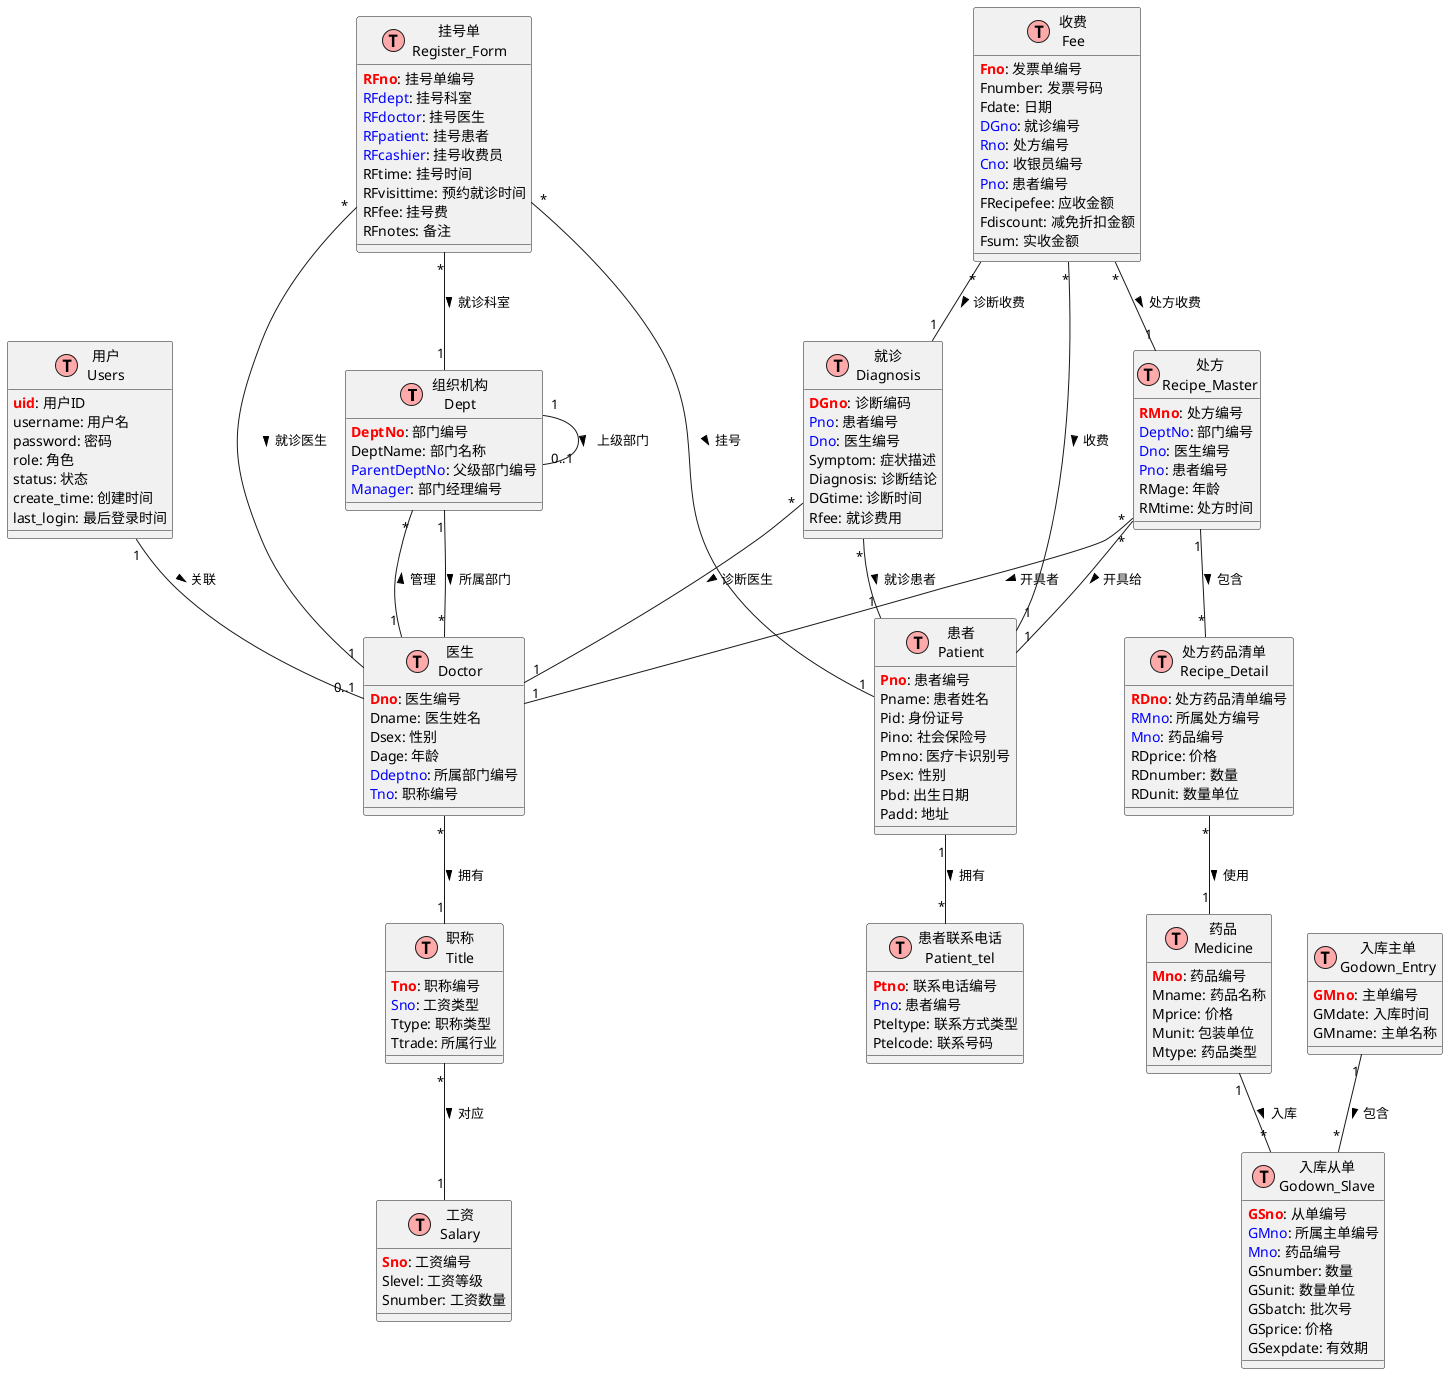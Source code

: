 @startuml HIS-ER-Diagram

' 设置样式
!define Table(name,desc) class name as "desc" << (T,#FFAAAA) >>
!define primary_key(x) <b><color:red>x</color></b>
!define foreign_key(x) <color:blue>x</color>
!define normal_field(x) <color:black>x</color>

' 实体定义
Table(HIS_A_Dept, "组织机构\nDept") {
    primary_key(DeptNo): 部门编号
    normal_field(DeptName): 部门名称
    foreign_key(ParentDeptNo): 父级部门编号
    foreign_key(Manager): 部门经理编号
}

Table(HIS_A_Doctor, "医生\nDoctor") {
    primary_key(Dno): 医生编号
    normal_field(Dname): 医生姓名
    normal_field(Dsex): 性别
    normal_field(Dage): 年龄
    foreign_key(Ddeptno): 所属部门编号
    foreign_key(Tno): 职称编号
}

Table(HIS_A_Title, "职称\nTitle") {
    primary_key(Tno): 职称编号
    foreign_key(Sno): 工资类型
    normal_field(Ttype): 职称类型
    normal_field(Ttrade): 所属行业
}

Table(HIS_A_Salary, "工资\nSalary") {
    primary_key(Sno): 工资编号
    normal_field(Slevel): 工资等级
    normal_field(Snumber): 工资数量
}

Table(HIS_A_Patient, "患者\nPatient") {
    primary_key(Pno): 患者编号
    normal_field(Pname): 患者姓名
    normal_field(Pid): 身份证号
    normal_field(Pino): 社会保险号
    normal_field(Pmno): 医疗卡识别号
    normal_field(Psex): 性别
    normal_field(Pbd): 出生日期
    normal_field(Padd): 地址
}

Table(HIS_A_Patient_tel, "患者联系电话\nPatient_tel") {
    primary_key(Ptno): 联系电话编号
    foreign_key(Pno): 患者编号
    normal_field(Pteltype): 联系方式类型
    normal_field(Ptelcode): 联系号码
}

Table(HIS_A_Medicine, "药品\nMedicine") {
    primary_key(Mno): 药品编号
    normal_field(Mname): 药品名称
    normal_field(Mprice): 价格
    normal_field(Munit): 包装单位
    normal_field(Mtype): 药品类型
}

Table(HIS_A_Godown_Entry, "入库主单\nGodown_Entry") {
    primary_key(GMno): 主单编号
    normal_field(GMdate): 入库时间
    normal_field(GMname): 主单名称
}

Table(HIS_A_Godown_Slave, "入库从单\nGodown_Slave") {
    primary_key(GSno): 从单编号
    foreign_key(GMno): 所属主单编号
    foreign_key(Mno): 药品编号
    normal_field(GSnumber): 数量
    normal_field(GSunit): 数量单位
    normal_field(GSbatch): 批次号
    normal_field(GSprice): 价格
    normal_field(GSexpdate): 有效期
}

Table(HIS_A_Register_Form, "挂号单\nRegister_Form") {
    primary_key(RFno): 挂号单编号
    foreign_key(RFdept): 挂号科室
    foreign_key(RFdoctor): 挂号医生
    foreign_key(RFpatient): 挂号患者
    foreign_key(RFcashier): 挂号收费员
    normal_field(RFtime): 挂号时间
    normal_field(RFvisittime): 预约就诊时间
    normal_field(RFfee): 挂号费
    normal_field(RFnotes): 备注
}

Table(HIS_A_Diagnosis, "就诊\nDiagnosis") {
    primary_key(DGno): 诊断编码
    foreign_key(Pno): 患者编号
    foreign_key(Dno): 医生编号
    normal_field(Symptom): 症状描述
    normal_field(Diagnosis): 诊断结论
    normal_field(DGtime): 诊断时间
    normal_field(Rfee): 就诊费用
}

Table(HIS_A_Recipe_Master, "处方\nRecipe_Master") {
    primary_key(RMno): 处方编号
    foreign_key(DeptNo): 部门编号
    foreign_key(Dno): 医生编号
    foreign_key(Pno): 患者编号
    normal_field(RMage): 年龄
    normal_field(RMtime): 处方时间
}

Table(HIS_A_Recipe_Detail, "处方药品清单\nRecipe_Detail") {
    primary_key(RDno): 处方药品清单编号
    foreign_key(RMno): 所属处方编号
    foreign_key(Mno): 药品编号
    normal_field(RDprice): 价格
    normal_field(RDnumber): 数量
    normal_field(RDunit): 数量单位
}

Table(HIS_A_Fee, "收费\nFee") {
    primary_key(Fno): 发票单编号
    normal_field(Fnumber): 发票号码
    normal_field(Fdate): 日期
    foreign_key(DGno): 就诊编号
    foreign_key(Rno): 处方编号
    foreign_key(Cno): 收银员编号
    foreign_key(Pno): 患者编号
    normal_field(FRecipefee): 应收金额
    normal_field(Fdiscount): 减免折扣金额
    normal_field(Fsum): 实收金额
}

Table(HIS_A_Users, "用户\nUsers") {
    primary_key(uid): 用户ID
    normal_field(username): 用户名
    normal_field(password): 密码
    normal_field(role): 角色
    normal_field(status): 状态
    normal_field(create_time): 创建时间
    normal_field(last_login): 最后登录时间
}

' 关系定义
HIS_A_Dept "1" -- "0..1" HIS_A_Dept : 上级部门 >
HIS_A_Dept "1" -- "*" HIS_A_Doctor : 所属部门 >
HIS_A_Doctor "1" -- "*" HIS_A_Dept : 管理 >
HIS_A_Doctor "*" -- "1" HIS_A_Title : 拥有 >
HIS_A_Title "*" -- "1" HIS_A_Salary : 对应 >
HIS_A_Patient "1" -- "*" HIS_A_Patient_tel : 拥有 >
HIS_A_Medicine "1" -- "*" HIS_A_Godown_Slave : 入库 >
HIS_A_Godown_Entry "1" -- "*" HIS_A_Godown_Slave : 包含 >
HIS_A_Register_Form "*" -- "1" HIS_A_Patient : 挂号 >
HIS_A_Register_Form "*" -- "1" HIS_A_Doctor : 就诊医生 >
HIS_A_Register_Form "*" -- "1" HIS_A_Dept : 就诊科室 >
HIS_A_Diagnosis "*" -- "1" HIS_A_Patient : 就诊患者 >
HIS_A_Diagnosis "*" -- "1" HIS_A_Doctor : 诊断医生 >
HIS_A_Recipe_Master "1" -- "*" HIS_A_Recipe_Detail : 包含 >
HIS_A_Recipe_Master "*" -- "1" HIS_A_Patient : 开具给 >
HIS_A_Recipe_Master "*" -- "1" HIS_A_Doctor : 开具者 >
HIS_A_Recipe_Detail "*" -- "1" HIS_A_Medicine : 使用 >
HIS_A_Fee "*" -- "1" HIS_A_Patient : 收费 >
HIS_A_Fee "*" -- "1" HIS_A_Recipe_Master : 处方收费 >
HIS_A_Fee "*" -- "1" HIS_A_Diagnosis : 诊断收费 >
HIS_A_Users "1" -- "0..1" HIS_A_Doctor : 关联 >

@enduml 
